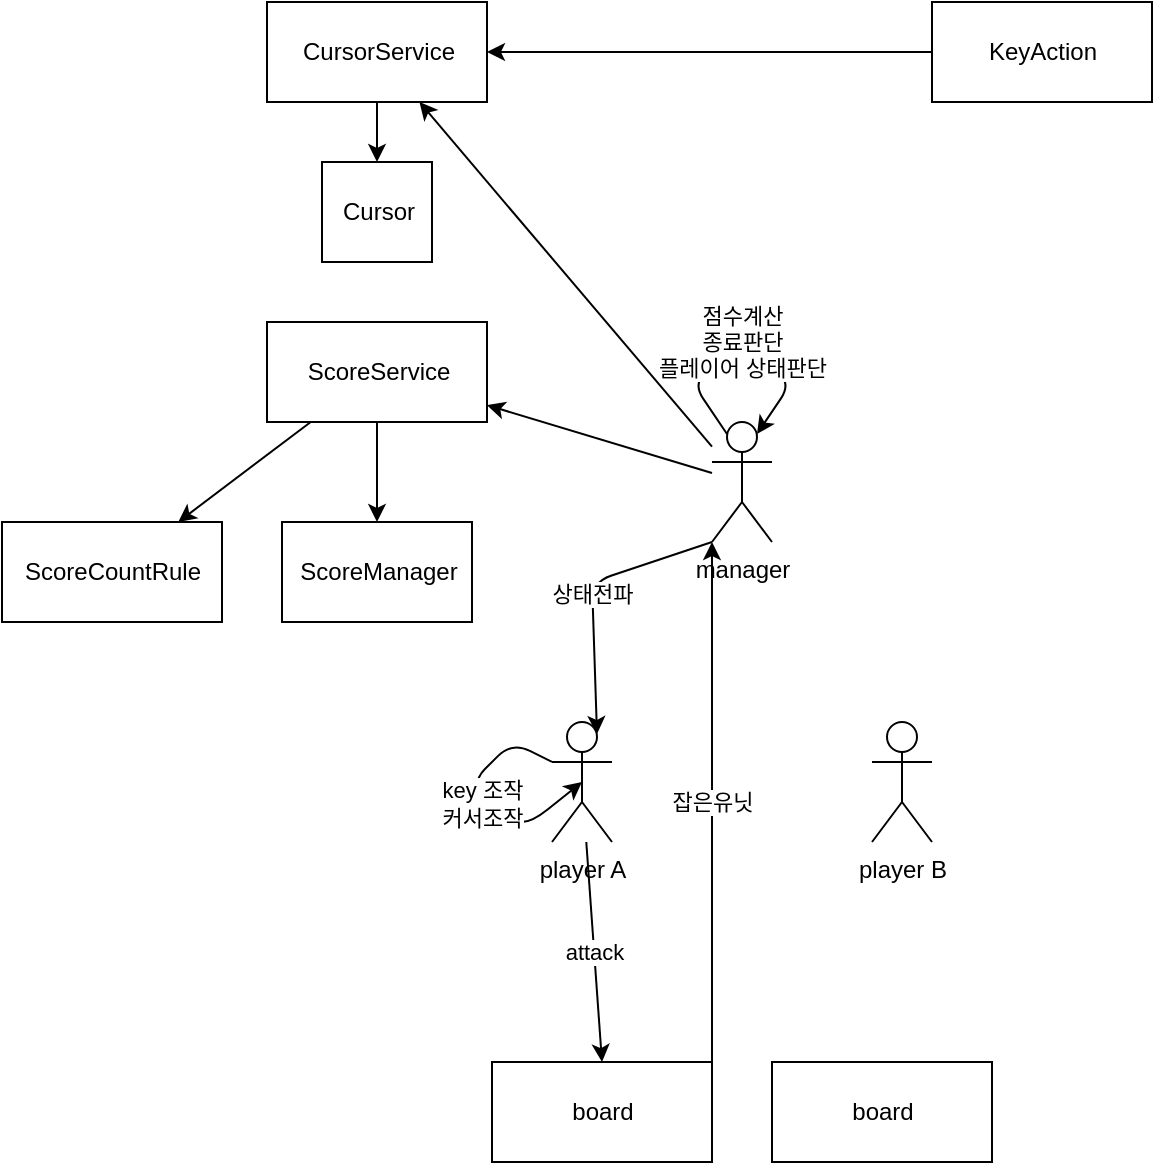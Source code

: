 <mxfile>
    <diagram id="w8MqeWq_J6Iqn1tJmQ6n" name="Page-1">
        <mxGraphModel dx="1050" dy="571" grid="1" gridSize="10" guides="1" tooltips="1" connect="1" arrows="1" fold="1" page="1" pageScale="1" pageWidth="850" pageHeight="1100" math="0" shadow="0">
            <root>
                <mxCell id="0"/>
                <mxCell id="1" parent="0"/>
                <mxCell id="17" value="attack" style="edgeStyle=none;html=1;entryX=0.5;entryY=0;entryDx=0;entryDy=0;" parent="1" source="2" target="14" edge="1">
                    <mxGeometry relative="1" as="geometry"/>
                </mxCell>
                <mxCell id="2" value="player A" style="shape=umlActor;verticalLabelPosition=bottom;verticalAlign=top;html=1;" parent="1" vertex="1">
                    <mxGeometry x="335" y="410" width="30" height="60" as="geometry"/>
                </mxCell>
                <mxCell id="11" value="상태전파" style="edgeStyle=none;html=1;exitX=0;exitY=1;exitDx=0;exitDy=0;exitPerimeter=0;entryX=0.75;entryY=0.1;entryDx=0;entryDy=0;entryPerimeter=0;" parent="1" source="3" target="2" edge="1">
                    <mxGeometry relative="1" as="geometry">
                        <Array as="points">
                            <mxPoint x="355" y="340"/>
                        </Array>
                    </mxGeometry>
                </mxCell>
                <mxCell id="19" style="edgeStyle=none;html=1;" parent="1" source="3" target="24" edge="1">
                    <mxGeometry relative="1" as="geometry"/>
                </mxCell>
                <mxCell id="21" style="edgeStyle=none;html=1;" parent="1" source="3" target="28" edge="1">
                    <mxGeometry relative="1" as="geometry">
                        <mxPoint x="340" y="240" as="targetPoint"/>
                    </mxGeometry>
                </mxCell>
                <mxCell id="3" value="manager" style="shape=umlActor;verticalLabelPosition=bottom;verticalAlign=top;html=1;" parent="1" vertex="1">
                    <mxGeometry x="415" y="260" width="30" height="60" as="geometry"/>
                </mxCell>
                <mxCell id="6" value="player B" style="shape=umlActor;verticalLabelPosition=bottom;verticalAlign=top;html=1;" parent="1" vertex="1">
                    <mxGeometry x="495" y="410" width="30" height="60" as="geometry"/>
                </mxCell>
                <mxCell id="12" value="점수계산&lt;br&gt;종료판단&lt;br&gt;플레이어 상태판단" style="edgeStyle=none;html=1;exitX=0.25;exitY=0.1;exitDx=0;exitDy=0;exitPerimeter=0;entryX=0.75;entryY=0.1;entryDx=0;entryDy=0;entryPerimeter=0;" parent="1" source="3" target="3" edge="1">
                    <mxGeometry relative="1" as="geometry">
                        <Array as="points">
                            <mxPoint x="405" y="240"/>
                            <mxPoint x="430" y="220"/>
                            <mxPoint x="455" y="240"/>
                        </Array>
                    </mxGeometry>
                </mxCell>
                <mxCell id="13" value="key 조작&lt;br&gt;커서조작" style="edgeStyle=none;html=1;exitX=0;exitY=0.333;exitDx=0;exitDy=0;exitPerimeter=0;entryX=0.5;entryY=0.5;entryDx=0;entryDy=0;entryPerimeter=0;" parent="1" source="2" target="2" edge="1">
                    <mxGeometry relative="1" as="geometry">
                        <Array as="points">
                            <mxPoint x="315" y="420"/>
                            <mxPoint x="295" y="440"/>
                            <mxPoint x="305" y="460"/>
                            <mxPoint x="325" y="460"/>
                        </Array>
                    </mxGeometry>
                </mxCell>
                <mxCell id="15" value="잡은유닛" style="edgeStyle=none;html=1;exitX=1;exitY=0;exitDx=0;exitDy=0;entryX=0;entryY=1;entryDx=0;entryDy=0;entryPerimeter=0;" parent="1" source="14" target="3" edge="1">
                    <mxGeometry relative="1" as="geometry"/>
                </mxCell>
                <mxCell id="14" value="board" style="html=1;" parent="1" vertex="1">
                    <mxGeometry x="305" y="580" width="110" height="50" as="geometry"/>
                </mxCell>
                <mxCell id="16" value="board" style="html=1;" parent="1" vertex="1">
                    <mxGeometry x="445" y="580" width="110" height="50" as="geometry"/>
                </mxCell>
                <mxCell id="20" value="ScoreManager" style="html=1;" parent="1" vertex="1">
                    <mxGeometry x="200" y="310" width="95" height="50" as="geometry"/>
                </mxCell>
                <mxCell id="26" style="edgeStyle=none;html=1;" parent="1" source="22" target="24" edge="1">
                    <mxGeometry relative="1" as="geometry"/>
                </mxCell>
                <mxCell id="22" value="KeyAction" style="html=1;" parent="1" vertex="1">
                    <mxGeometry x="525" y="50" width="110" height="50" as="geometry"/>
                </mxCell>
                <mxCell id="27" style="edgeStyle=none;html=1;" parent="1" source="24" target="18" edge="1">
                    <mxGeometry relative="1" as="geometry"/>
                </mxCell>
                <mxCell id="24" value="CursorService" style="html=1;" parent="1" vertex="1">
                    <mxGeometry x="192.5" y="50" width="110" height="50" as="geometry"/>
                </mxCell>
                <mxCell id="29" style="edgeStyle=none;html=1;" parent="1" source="28" target="20" edge="1">
                    <mxGeometry relative="1" as="geometry"/>
                </mxCell>
                <mxCell id="28" value="ScoreService" style="html=1;" parent="1" vertex="1">
                    <mxGeometry x="192.5" y="210" width="110" height="50" as="geometry"/>
                </mxCell>
                <mxCell id="18" value="Cursor" style="html=1;" parent="1" vertex="1">
                    <mxGeometry x="220" y="130" width="55" height="50" as="geometry"/>
                </mxCell>
                <mxCell id="30" value="ScoreCountRule" style="html=1;" parent="1" vertex="1">
                    <mxGeometry x="60" y="310" width="110" height="50" as="geometry"/>
                </mxCell>
                <mxCell id="31" style="edgeStyle=none;html=1;" parent="1" source="28" target="30" edge="1">
                    <mxGeometry relative="1" as="geometry"/>
                </mxCell>
            </root>
        </mxGraphModel>
    </diagram>
</mxfile>